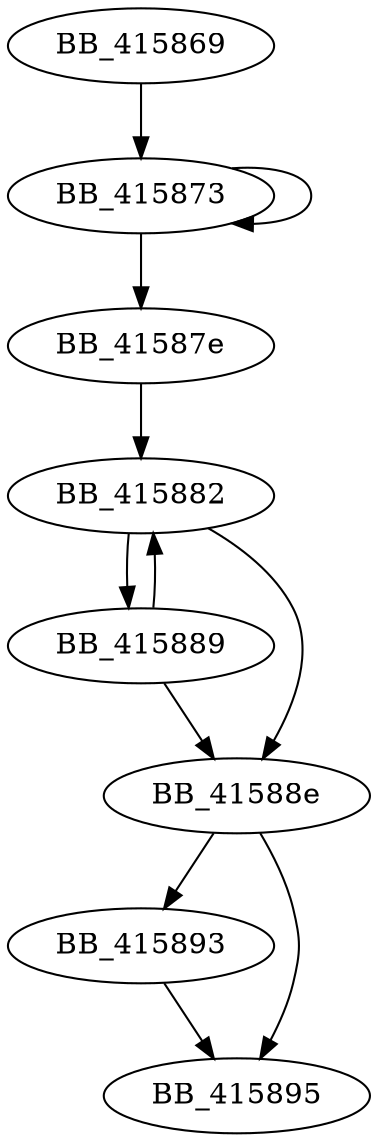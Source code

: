 DiGraph _wcsrchr{
BB_415869->BB_415873
BB_415873->BB_415873
BB_415873->BB_41587e
BB_41587e->BB_415882
BB_415882->BB_415889
BB_415882->BB_41588e
BB_415889->BB_415882
BB_415889->BB_41588e
BB_41588e->BB_415893
BB_41588e->BB_415895
BB_415893->BB_415895
}

